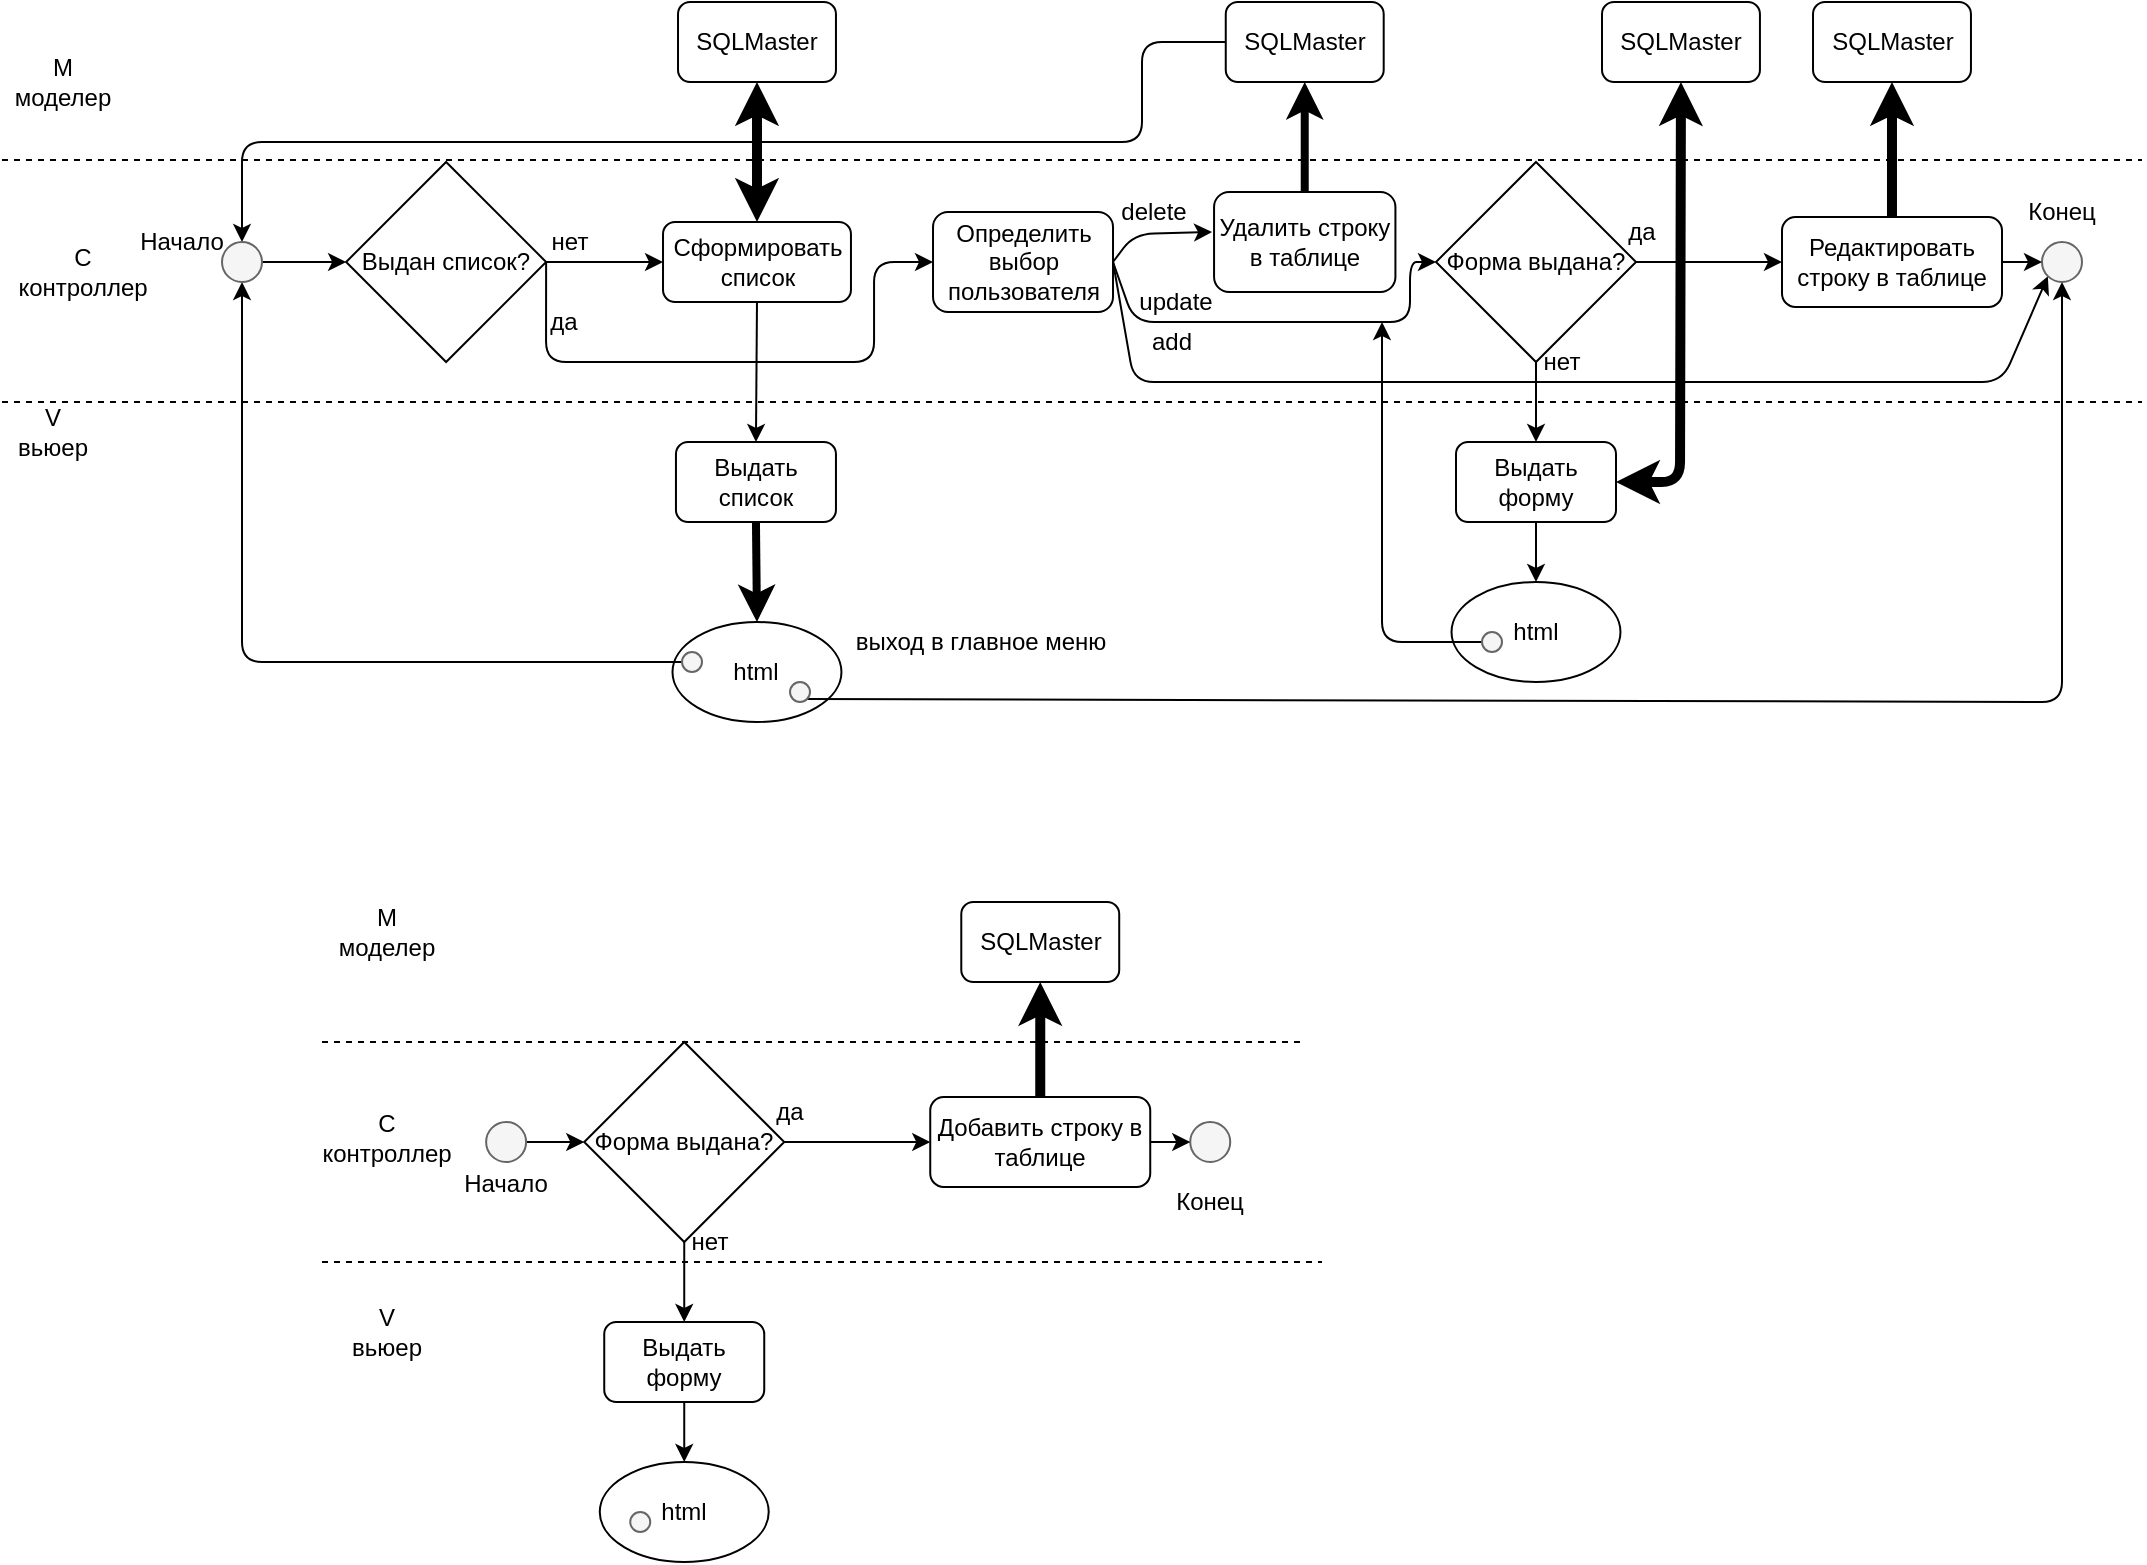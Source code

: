 <mxfile version="13.7.9" type="device"><diagram id="Jq4DVfNIfPpzleqRp5oh" name="Страница 1"><mxGraphModel dx="981" dy="567" grid="1" gridSize="10" guides="1" tooltips="1" connect="1" arrows="1" fold="1" page="1" pageScale="1" pageWidth="827" pageHeight="1169" math="0" shadow="0"><root><mxCell id="0"/><mxCell id="1" parent="0"/><mxCell id="s0iii0x9z_hxvpVI4l7X-1" value="Выдан список?" style="rhombus;whiteSpace=wrap;html=1;" parent="1" vertex="1"><mxGeometry x="182.06" y="110" width="100" height="100" as="geometry"/></mxCell><mxCell id="s0iii0x9z_hxvpVI4l7X-2" value="" style="endArrow=classic;html=1;exitX=1;exitY=0.5;exitDx=0;exitDy=0;entryX=0;entryY=0.5;entryDx=0;entryDy=0;" parent="1" source="s0iii0x9z_hxvpVI4l7X-1" target="s0iii0x9z_hxvpVI4l7X-3" edge="1"><mxGeometry width="50" height="50" relative="1" as="geometry"><mxPoint x="362.06" y="90" as="sourcePoint"/><mxPoint x="322.06" y="160" as="targetPoint"/></mxGeometry></mxCell><mxCell id="s0iii0x9z_hxvpVI4l7X-3" value="Сформировать список" style="rounded=1;whiteSpace=wrap;html=1;" parent="1" vertex="1"><mxGeometry x="340.51" y="140" width="93.97" height="40" as="geometry"/></mxCell><mxCell id="s0iii0x9z_hxvpVI4l7X-4" value="SQLMaster" style="rounded=1;whiteSpace=wrap;html=1;" parent="1" vertex="1"><mxGeometry x="348.01" y="30" width="78.97" height="40" as="geometry"/></mxCell><mxCell id="s0iii0x9z_hxvpVI4l7X-5" value="Выдать список" style="rounded=1;whiteSpace=wrap;html=1;" parent="1" vertex="1"><mxGeometry x="346.98" y="250" width="80" height="40" as="geometry"/></mxCell><mxCell id="s0iii0x9z_hxvpVI4l7X-6" value="" style="endArrow=classic;html=1;exitX=0.5;exitY=1;exitDx=0;exitDy=0;entryX=0.5;entryY=0;entryDx=0;entryDy=0;strokeWidth=1;" parent="1" source="s0iii0x9z_hxvpVI4l7X-3" target="s0iii0x9z_hxvpVI4l7X-5" edge="1"><mxGeometry width="50" height="50" relative="1" as="geometry"><mxPoint x="252.06" y="90" as="sourcePoint"/><mxPoint x="302.06" y="40" as="targetPoint"/></mxGeometry></mxCell><mxCell id="s0iii0x9z_hxvpVI4l7X-7" value="да" style="text;html=1;strokeColor=none;fillColor=none;align=center;verticalAlign=middle;whiteSpace=wrap;rounded=0;" parent="1" vertex="1"><mxGeometry x="273.53" y="180" width="33.97" height="20" as="geometry"/></mxCell><mxCell id="s0iii0x9z_hxvpVI4l7X-8" value="нет" style="text;html=1;strokeColor=none;fillColor=none;align=center;verticalAlign=middle;whiteSpace=wrap;rounded=0;" parent="1" vertex="1"><mxGeometry x="273.53" y="140" width="40" height="20" as="geometry"/></mxCell><mxCell id="s0iii0x9z_hxvpVI4l7X-10" value="" style="endArrow=classic;html=1;exitX=1;exitY=0.5;exitDx=0;exitDy=0;entryX=0;entryY=0.5;entryDx=0;entryDy=0;" parent="1" source="s0iii0x9z_hxvpVI4l7X-35" target="s0iii0x9z_hxvpVI4l7X-1" edge="1"><mxGeometry width="50" height="50" relative="1" as="geometry"><mxPoint x="152.06" y="160.0" as="sourcePoint"/><mxPoint x="482.06" y="40" as="targetPoint"/></mxGeometry></mxCell><mxCell id="s0iii0x9z_hxvpVI4l7X-11" value="" style="endArrow=none;dashed=1;html=1;strokeWidth=1;" parent="1" edge="1"><mxGeometry width="50" height="50" relative="1" as="geometry"><mxPoint x="10" y="230" as="sourcePoint"/><mxPoint x="1080" y="230" as="targetPoint"/></mxGeometry></mxCell><mxCell id="s0iii0x9z_hxvpVI4l7X-12" value="html" style="ellipse;whiteSpace=wrap;html=1;" parent="1" vertex="1"><mxGeometry x="345.25" y="340" width="84.48" height="50" as="geometry"/></mxCell><mxCell id="s0iii0x9z_hxvpVI4l7X-13" value="" style="endArrow=classic;html=1;strokeWidth=4;exitX=0.5;exitY=1;exitDx=0;exitDy=0;entryX=0.5;entryY=0;entryDx=0;entryDy=0;" parent="1" source="s0iii0x9z_hxvpVI4l7X-5" target="s0iii0x9z_hxvpVI4l7X-12" edge="1"><mxGeometry width="50" height="50" relative="1" as="geometry"><mxPoint x="212.06" y="290" as="sourcePoint"/><mxPoint x="262.06" y="240" as="targetPoint"/></mxGeometry></mxCell><mxCell id="s0iii0x9z_hxvpVI4l7X-15" value="" style="endArrow=classic;html=1;strokeWidth=1;exitX=0.134;exitY=0.4;exitDx=0;exitDy=0;exitPerimeter=0;entryX=0.5;entryY=1;entryDx=0;entryDy=0;" parent="1" source="s0iii0x9z_hxvpVI4l7X-12" target="s0iii0x9z_hxvpVI4l7X-35" edge="1"><mxGeometry width="50" height="50" relative="1" as="geometry"><mxPoint x="212.06" y="230" as="sourcePoint"/><mxPoint x="166.03" y="160" as="targetPoint"/><Array as="points"><mxPoint x="130" y="360"/></Array></mxGeometry></mxCell><mxCell id="s0iii0x9z_hxvpVI4l7X-16" value="выход в главное меню" style="text;html=1;strokeColor=none;fillColor=none;align=center;verticalAlign=middle;whiteSpace=wrap;rounded=0;" parent="1" vertex="1"><mxGeometry x="429.48" y="340" width="140.52" height="20" as="geometry"/></mxCell><mxCell id="s0iii0x9z_hxvpVI4l7X-17" value="" style="endArrow=none;dashed=1;html=1;strokeWidth=1;" parent="1" edge="1"><mxGeometry width="50" height="50" relative="1" as="geometry"><mxPoint x="10" y="109" as="sourcePoint"/><mxPoint x="1080" y="109" as="targetPoint"/></mxGeometry></mxCell><mxCell id="s0iii0x9z_hxvpVI4l7X-18" value="" style="endArrow=classic;startArrow=classic;html=1;strokeWidth=5;exitX=0.5;exitY=1;exitDx=0;exitDy=0;entryX=0.5;entryY=0;entryDx=0;entryDy=0;" parent="1" source="s0iii0x9z_hxvpVI4l7X-4" target="s0iii0x9z_hxvpVI4l7X-3" edge="1"><mxGeometry width="50" height="50" relative="1" as="geometry"><mxPoint x="476.03" y="270" as="sourcePoint"/><mxPoint x="526.03" y="220" as="targetPoint"/></mxGeometry></mxCell><mxCell id="s0iii0x9z_hxvpVI4l7X-19" value="" style="endArrow=classic;html=1;strokeWidth=1;exitX=1;exitY=0.5;exitDx=0;exitDy=0;entryX=0;entryY=0.5;entryDx=0;entryDy=0;" parent="1" source="s0iii0x9z_hxvpVI4l7X-1" target="s0iii0x9z_hxvpVI4l7X-20" edge="1"><mxGeometry width="50" height="50" relative="1" as="geometry"><mxPoint x="286.03" y="180" as="sourcePoint"/><mxPoint x="476.03" y="210" as="targetPoint"/><Array as="points"><mxPoint x="282.03" y="210"/><mxPoint x="446.03" y="210"/><mxPoint x="446.03" y="160"/></Array></mxGeometry></mxCell><mxCell id="s0iii0x9z_hxvpVI4l7X-20" value="Определить выбор пользователя" style="rounded=1;whiteSpace=wrap;html=1;" parent="1" vertex="1"><mxGeometry x="475.51" y="135" width="90" height="50" as="geometry"/></mxCell><mxCell id="s0iii0x9z_hxvpVI4l7X-21" value="" style="endArrow=classic;html=1;strokeWidth=1;entryX=0.5;entryY=1;entryDx=0;entryDy=0;exitX=1;exitY=1;exitDx=0;exitDy=0;" parent="1" source="xYwl-XvYb1fBMgFuVUiD-18" target="xYwl-XvYb1fBMgFuVUiD-13" edge="1"><mxGeometry width="50" height="50" relative="1" as="geometry"><mxPoint x="440" y="380" as="sourcePoint"/><mxPoint x="925" y="216" as="targetPoint"/><Array as="points"><mxPoint x="1040" y="380"/></Array></mxGeometry></mxCell><mxCell id="s0iii0x9z_hxvpVI4l7X-22" value="" style="endArrow=classic;html=1;strokeWidth=1;exitX=1;exitY=0.5;exitDx=0;exitDy=0;" parent="1" source="s0iii0x9z_hxvpVI4l7X-20" edge="1"><mxGeometry width="50" height="50" relative="1" as="geometry"><mxPoint x="436.03" y="220" as="sourcePoint"/><mxPoint x="615.03" y="145" as="targetPoint"/><Array as="points"><mxPoint x="576.03" y="146"/></Array></mxGeometry></mxCell><mxCell id="s0iii0x9z_hxvpVI4l7X-23" value="Удалить строку в таблице" style="rounded=1;whiteSpace=wrap;html=1;" parent="1" vertex="1"><mxGeometry x="616.03" y="125" width="90.68" height="50" as="geometry"/></mxCell><mxCell id="s0iii0x9z_hxvpVI4l7X-24" value="SQLMaster" style="rounded=1;whiteSpace=wrap;html=1;" parent="1" vertex="1"><mxGeometry x="621.88" y="30" width="78.97" height="40" as="geometry"/></mxCell><mxCell id="s0iii0x9z_hxvpVI4l7X-25" value="" style="endArrow=classic;html=1;strokeWidth=4;entryX=0.5;entryY=1;entryDx=0;entryDy=0;" parent="1" source="s0iii0x9z_hxvpVI4l7X-23" target="s0iii0x9z_hxvpVI4l7X-24" edge="1"><mxGeometry width="50" height="50" relative="1" as="geometry"><mxPoint x="436.03" y="220" as="sourcePoint"/><mxPoint x="486.03" y="170" as="targetPoint"/></mxGeometry></mxCell><mxCell id="s0iii0x9z_hxvpVI4l7X-26" value="" style="endArrow=classic;html=1;strokeWidth=1;exitX=0;exitY=0.5;exitDx=0;exitDy=0;entryX=0.5;entryY=0;entryDx=0;entryDy=0;" parent="1" source="s0iii0x9z_hxvpVI4l7X-24" target="s0iii0x9z_hxvpVI4l7X-35" edge="1"><mxGeometry width="50" height="50" relative="1" as="geometry"><mxPoint x="436.03" y="220" as="sourcePoint"/><mxPoint x="166.03" y="160" as="targetPoint"/><Array as="points"><mxPoint x="580" y="50"/><mxPoint x="580" y="100"/><mxPoint x="130" y="100"/></Array></mxGeometry></mxCell><mxCell id="s0iii0x9z_hxvpVI4l7X-27" value="" style="endArrow=classic;html=1;strokeWidth=1;exitX=1;exitY=0.5;exitDx=0;exitDy=0;entryX=0;entryY=0.5;entryDx=0;entryDy=0;" parent="1" source="s0iii0x9z_hxvpVI4l7X-20" target="xYwl-XvYb1fBMgFuVUiD-2" edge="1"><mxGeometry width="50" height="50" relative="1" as="geometry"><mxPoint x="436.03" y="220" as="sourcePoint"/><mxPoint x="640" y="190" as="targetPoint"/><Array as="points"><mxPoint x="576.03" y="190"/><mxPoint x="714" y="190"/><mxPoint x="714" y="160"/></Array></mxGeometry></mxCell><mxCell id="s0iii0x9z_hxvpVI4l7X-28" value="delete" style="text;html=1;strokeColor=none;fillColor=none;align=center;verticalAlign=middle;whiteSpace=wrap;rounded=0;" parent="1" vertex="1"><mxGeometry x="565.51" y="125" width="40" height="20" as="geometry"/></mxCell><mxCell id="s0iii0x9z_hxvpVI4l7X-29" value="update" style="text;html=1;strokeColor=none;fillColor=none;align=center;verticalAlign=middle;whiteSpace=wrap;rounded=0;" parent="1" vertex="1"><mxGeometry x="577.06" y="170" width="40" height="20" as="geometry"/></mxCell><mxCell id="s0iii0x9z_hxvpVI4l7X-30" value="add" style="text;html=1;strokeColor=none;fillColor=none;align=center;verticalAlign=middle;whiteSpace=wrap;rounded=0;" parent="1" vertex="1"><mxGeometry x="575" y="190" width="40" height="20" as="geometry"/></mxCell><mxCell id="s0iii0x9z_hxvpVI4l7X-31" value="" style="endArrow=classic;html=1;strokeWidth=1;exitX=1;exitY=0.5;exitDx=0;exitDy=0;entryX=0;entryY=1;entryDx=0;entryDy=0;" parent="1" source="s0iii0x9z_hxvpVI4l7X-20" target="xYwl-XvYb1fBMgFuVUiD-13" edge="1"><mxGeometry width="50" height="50" relative="1" as="geometry"><mxPoint x="436.03" y="220" as="sourcePoint"/><mxPoint x="1020" y="220" as="targetPoint"/><Array as="points"><mxPoint x="576" y="220"/><mxPoint x="1010" y="220"/></Array></mxGeometry></mxCell><mxCell id="s0iii0x9z_hxvpVI4l7X-32" value="M&lt;br&gt;моделер" style="text;html=1;align=center;verticalAlign=middle;resizable=0;points=[];autosize=1;" parent="1" vertex="1"><mxGeometry x="10" y="55" width="60" height="30" as="geometry"/></mxCell><mxCell id="s0iii0x9z_hxvpVI4l7X-33" value="C&lt;br&gt;контроллер" style="text;html=1;align=center;verticalAlign=middle;resizable=0;points=[];autosize=1;" parent="1" vertex="1"><mxGeometry x="10" y="150" width="80" height="30" as="geometry"/></mxCell><mxCell id="s0iii0x9z_hxvpVI4l7X-34" value="V&lt;br&gt;вьюер" style="text;html=1;align=center;verticalAlign=middle;resizable=0;points=[];autosize=1;" parent="1" vertex="1"><mxGeometry x="10" y="230" width="50" height="30" as="geometry"/></mxCell><mxCell id="s0iii0x9z_hxvpVI4l7X-35" value="" style="ellipse;whiteSpace=wrap;html=1;aspect=fixed;fillColor=#f5f5f5;strokeColor=#666666;fontColor=#333333;" parent="1" vertex="1"><mxGeometry x="120" y="150" width="20" height="20" as="geometry"/></mxCell><mxCell id="xYwl-XvYb1fBMgFuVUiD-2" value="Форма выдана?" style="rhombus;whiteSpace=wrap;html=1;" vertex="1" parent="1"><mxGeometry x="727" y="110" width="100" height="100" as="geometry"/></mxCell><mxCell id="xYwl-XvYb1fBMgFuVUiD-3" value="нет" style="text;html=1;strokeColor=none;fillColor=none;align=center;verticalAlign=middle;whiteSpace=wrap;rounded=0;" vertex="1" parent="1"><mxGeometry x="770" y="200" width="40" height="20" as="geometry"/></mxCell><mxCell id="xYwl-XvYb1fBMgFuVUiD-4" value="" style="endArrow=classic;html=1;exitX=0.5;exitY=1;exitDx=0;exitDy=0;entryX=0.5;entryY=0;entryDx=0;entryDy=0;" edge="1" parent="1" source="xYwl-XvYb1fBMgFuVUiD-2" target="xYwl-XvYb1fBMgFuVUiD-6"><mxGeometry width="50" height="50" relative="1" as="geometry"><mxPoint x="460" y="250" as="sourcePoint"/><mxPoint x="777" y="240" as="targetPoint"/></mxGeometry></mxCell><mxCell id="xYwl-XvYb1fBMgFuVUiD-5" value="html" style="ellipse;whiteSpace=wrap;html=1;" vertex="1" parent="1"><mxGeometry x="734.76" y="320" width="84.48" height="50" as="geometry"/></mxCell><mxCell id="xYwl-XvYb1fBMgFuVUiD-6" value="Выдать форму" style="rounded=1;whiteSpace=wrap;html=1;" vertex="1" parent="1"><mxGeometry x="737" y="250" width="80" height="40" as="geometry"/></mxCell><mxCell id="xYwl-XvYb1fBMgFuVUiD-7" value="" style="endArrow=classic;html=1;exitX=0.5;exitY=1;exitDx=0;exitDy=0;entryX=0.5;entryY=0;entryDx=0;entryDy=0;" edge="1" parent="1" source="xYwl-XvYb1fBMgFuVUiD-6" target="xYwl-XvYb1fBMgFuVUiD-5"><mxGeometry width="50" height="50" relative="1" as="geometry"><mxPoint x="460" y="320" as="sourcePoint"/><mxPoint x="510" y="270" as="targetPoint"/></mxGeometry></mxCell><mxCell id="xYwl-XvYb1fBMgFuVUiD-8" value="SQLMaster" style="rounded=1;whiteSpace=wrap;html=1;" vertex="1" parent="1"><mxGeometry x="810" y="30" width="78.97" height="40" as="geometry"/></mxCell><mxCell id="xYwl-XvYb1fBMgFuVUiD-9" value="" style="endArrow=classic;startArrow=classic;html=1;strokeWidth=5;exitX=0.5;exitY=1;exitDx=0;exitDy=0;entryX=1;entryY=0.5;entryDx=0;entryDy=0;" edge="1" parent="1" source="xYwl-XvYb1fBMgFuVUiD-8" target="xYwl-XvYb1fBMgFuVUiD-6"><mxGeometry width="50" height="50" relative="1" as="geometry"><mxPoint x="839.145" y="90" as="sourcePoint"/><mxPoint x="839.145" y="160.0" as="targetPoint"/><Array as="points"><mxPoint x="849" y="270"/></Array></mxGeometry></mxCell><mxCell id="xYwl-XvYb1fBMgFuVUiD-10" value="Начало" style="text;html=1;strokeColor=none;fillColor=none;align=center;verticalAlign=middle;whiteSpace=wrap;rounded=0;" vertex="1" parent="1"><mxGeometry x="80" y="140" width="40" height="20" as="geometry"/></mxCell><mxCell id="xYwl-XvYb1fBMgFuVUiD-13" value="" style="ellipse;whiteSpace=wrap;html=1;aspect=fixed;fillColor=#f5f5f5;strokeColor=#666666;fontColor=#333333;" vertex="1" parent="1"><mxGeometry x="1030" y="150" width="20" height="20" as="geometry"/></mxCell><mxCell id="xYwl-XvYb1fBMgFuVUiD-14" value="Конец" style="text;html=1;strokeColor=none;fillColor=none;align=center;verticalAlign=middle;whiteSpace=wrap;rounded=0;" vertex="1" parent="1"><mxGeometry x="1020" y="125" width="40" height="20" as="geometry"/></mxCell><mxCell id="xYwl-XvYb1fBMgFuVUiD-15" value="" style="endArrow=classic;html=1;exitX=0.18;exitY=0.6;exitDx=0;exitDy=0;exitPerimeter=0;" edge="1" parent="1" source="xYwl-XvYb1fBMgFuVUiD-5"><mxGeometry width="50" height="50" relative="1" as="geometry"><mxPoint x="690" y="360" as="sourcePoint"/><mxPoint x="700" y="190" as="targetPoint"/><Array as="points"><mxPoint x="700" y="350"/></Array></mxGeometry></mxCell><mxCell id="xYwl-XvYb1fBMgFuVUiD-16" value="" style="ellipse;whiteSpace=wrap;html=1;aspect=fixed;fillColor=#f5f5f5;strokeColor=#666666;fontColor=#333333;" vertex="1" parent="1"><mxGeometry x="750" y="345" width="10" height="10" as="geometry"/></mxCell><mxCell id="xYwl-XvYb1fBMgFuVUiD-17" value="" style="ellipse;whiteSpace=wrap;html=1;aspect=fixed;fillColor=#f5f5f5;strokeColor=#666666;fontColor=#333333;" vertex="1" parent="1"><mxGeometry x="350" y="355" width="10" height="10" as="geometry"/></mxCell><mxCell id="xYwl-XvYb1fBMgFuVUiD-18" value="" style="ellipse;whiteSpace=wrap;html=1;aspect=fixed;fillColor=#f5f5f5;strokeColor=#666666;fontColor=#333333;" vertex="1" parent="1"><mxGeometry x="404" y="370" width="10" height="10" as="geometry"/></mxCell><mxCell id="xYwl-XvYb1fBMgFuVUiD-21" value="Редактировать строку в таблице" style="rounded=1;whiteSpace=wrap;html=1;" vertex="1" parent="1"><mxGeometry x="900" y="137.5" width="110" height="45" as="geometry"/></mxCell><mxCell id="xYwl-XvYb1fBMgFuVUiD-22" value="SQLMaster" style="rounded=1;whiteSpace=wrap;html=1;" vertex="1" parent="1"><mxGeometry x="915.51" y="30" width="78.97" height="40" as="geometry"/></mxCell><mxCell id="xYwl-XvYb1fBMgFuVUiD-23" value="" style="endArrow=classic;html=1;exitX=0.5;exitY=0;exitDx=0;exitDy=0;entryX=0.5;entryY=1;entryDx=0;entryDy=0;strokeWidth=5;" edge="1" parent="1" source="xYwl-XvYb1fBMgFuVUiD-21" target="xYwl-XvYb1fBMgFuVUiD-22"><mxGeometry width="50" height="50" relative="1" as="geometry"><mxPoint x="710" y="250" as="sourcePoint"/><mxPoint x="760" y="200" as="targetPoint"/></mxGeometry></mxCell><mxCell id="xYwl-XvYb1fBMgFuVUiD-25" value="да" style="text;html=1;strokeColor=none;fillColor=none;align=center;verticalAlign=middle;whiteSpace=wrap;rounded=0;" vertex="1" parent="1"><mxGeometry x="810" y="135" width="40" height="20" as="geometry"/></mxCell><mxCell id="xYwl-XvYb1fBMgFuVUiD-26" value="" style="endArrow=classic;html=1;strokeWidth=1;exitX=1;exitY=0.5;exitDx=0;exitDy=0;entryX=0;entryY=0.5;entryDx=0;entryDy=0;" edge="1" parent="1" source="xYwl-XvYb1fBMgFuVUiD-2" target="xYwl-XvYb1fBMgFuVUiD-21"><mxGeometry width="50" height="50" relative="1" as="geometry"><mxPoint x="750" y="250" as="sourcePoint"/><mxPoint x="880" y="162" as="targetPoint"/></mxGeometry></mxCell><mxCell id="xYwl-XvYb1fBMgFuVUiD-27" value="" style="endArrow=classic;html=1;strokeWidth=1;entryX=0;entryY=0.5;entryDx=0;entryDy=0;exitX=1;exitY=0.5;exitDx=0;exitDy=0;" edge="1" parent="1" source="xYwl-XvYb1fBMgFuVUiD-21" target="xYwl-XvYb1fBMgFuVUiD-13"><mxGeometry width="50" height="50" relative="1" as="geometry"><mxPoint x="670" y="250" as="sourcePoint"/><mxPoint x="720" y="200" as="targetPoint"/></mxGeometry></mxCell><mxCell id="xYwl-XvYb1fBMgFuVUiD-38" value="Форма выдана?" style="rhombus;whiteSpace=wrap;html=1;" vertex="1" parent="1"><mxGeometry x="301.12" y="550" width="100" height="100" as="geometry"/></mxCell><mxCell id="xYwl-XvYb1fBMgFuVUiD-39" value="нет" style="text;html=1;strokeColor=none;fillColor=none;align=center;verticalAlign=middle;whiteSpace=wrap;rounded=0;" vertex="1" parent="1"><mxGeometry x="344.12" y="640" width="40" height="20" as="geometry"/></mxCell><mxCell id="xYwl-XvYb1fBMgFuVUiD-40" value="" style="endArrow=classic;html=1;exitX=0.5;exitY=1;exitDx=0;exitDy=0;entryX=0.5;entryY=0;entryDx=0;entryDy=0;" edge="1" parent="1" source="xYwl-XvYb1fBMgFuVUiD-38" target="xYwl-XvYb1fBMgFuVUiD-42"><mxGeometry width="50" height="50" relative="1" as="geometry"><mxPoint x="34.12" y="690" as="sourcePoint"/><mxPoint x="351.12" y="680" as="targetPoint"/></mxGeometry></mxCell><mxCell id="xYwl-XvYb1fBMgFuVUiD-41" value="html" style="ellipse;whiteSpace=wrap;html=1;" vertex="1" parent="1"><mxGeometry x="308.88" y="760" width="84.48" height="50" as="geometry"/></mxCell><mxCell id="xYwl-XvYb1fBMgFuVUiD-42" value="Выдать форму" style="rounded=1;whiteSpace=wrap;html=1;" vertex="1" parent="1"><mxGeometry x="311.12" y="690" width="80" height="40" as="geometry"/></mxCell><mxCell id="xYwl-XvYb1fBMgFuVUiD-43" value="" style="endArrow=classic;html=1;exitX=0.5;exitY=1;exitDx=0;exitDy=0;entryX=0.5;entryY=0;entryDx=0;entryDy=0;" edge="1" parent="1" source="xYwl-XvYb1fBMgFuVUiD-42" target="xYwl-XvYb1fBMgFuVUiD-41"><mxGeometry width="50" height="50" relative="1" as="geometry"><mxPoint x="34.12" y="760" as="sourcePoint"/><mxPoint x="84.12" y="710" as="targetPoint"/></mxGeometry></mxCell><mxCell id="xYwl-XvYb1fBMgFuVUiD-46" value="" style="ellipse;whiteSpace=wrap;html=1;aspect=fixed;fillColor=#f5f5f5;strokeColor=#666666;fontColor=#333333;" vertex="1" parent="1"><mxGeometry x="604.12" y="590" width="20" height="20" as="geometry"/></mxCell><mxCell id="xYwl-XvYb1fBMgFuVUiD-47" value="Конец" style="text;html=1;strokeColor=none;fillColor=none;align=center;verticalAlign=middle;whiteSpace=wrap;rounded=0;" vertex="1" parent="1"><mxGeometry x="594.12" y="620" width="40" height="20" as="geometry"/></mxCell><mxCell id="xYwl-XvYb1fBMgFuVUiD-48" value="" style="ellipse;whiteSpace=wrap;html=1;aspect=fixed;fillColor=#f5f5f5;strokeColor=#666666;fontColor=#333333;" vertex="1" parent="1"><mxGeometry x="324.12" y="785" width="10" height="10" as="geometry"/></mxCell><mxCell id="xYwl-XvYb1fBMgFuVUiD-49" value="Добавить строку в таблице" style="rounded=1;whiteSpace=wrap;html=1;" vertex="1" parent="1"><mxGeometry x="474.12" y="577.5" width="110" height="45" as="geometry"/></mxCell><mxCell id="xYwl-XvYb1fBMgFuVUiD-50" value="SQLMaster" style="rounded=1;whiteSpace=wrap;html=1;" vertex="1" parent="1"><mxGeometry x="489.64" y="480" width="78.97" height="40" as="geometry"/></mxCell><mxCell id="xYwl-XvYb1fBMgFuVUiD-51" value="" style="endArrow=classic;html=1;exitX=0.5;exitY=0;exitDx=0;exitDy=0;entryX=0.5;entryY=1;entryDx=0;entryDy=0;strokeWidth=5;" edge="1" parent="1" source="xYwl-XvYb1fBMgFuVUiD-49" target="xYwl-XvYb1fBMgFuVUiD-50"><mxGeometry width="50" height="50" relative="1" as="geometry"><mxPoint x="284.12" y="690" as="sourcePoint"/><mxPoint x="334.12" y="640" as="targetPoint"/></mxGeometry></mxCell><mxCell id="xYwl-XvYb1fBMgFuVUiD-52" value="да" style="text;html=1;strokeColor=none;fillColor=none;align=center;verticalAlign=middle;whiteSpace=wrap;rounded=0;" vertex="1" parent="1"><mxGeometry x="384.12" y="575" width="40" height="20" as="geometry"/></mxCell><mxCell id="xYwl-XvYb1fBMgFuVUiD-53" value="" style="endArrow=classic;html=1;strokeWidth=1;exitX=1;exitY=0.5;exitDx=0;exitDy=0;entryX=0;entryY=0.5;entryDx=0;entryDy=0;" edge="1" parent="1" source="xYwl-XvYb1fBMgFuVUiD-38" target="xYwl-XvYb1fBMgFuVUiD-49"><mxGeometry width="50" height="50" relative="1" as="geometry"><mxPoint x="324.12" y="690" as="sourcePoint"/><mxPoint x="454.12" y="602" as="targetPoint"/></mxGeometry></mxCell><mxCell id="xYwl-XvYb1fBMgFuVUiD-54" value="" style="endArrow=classic;html=1;strokeWidth=1;entryX=0;entryY=0.5;entryDx=0;entryDy=0;exitX=1;exitY=0.5;exitDx=0;exitDy=0;" edge="1" parent="1" source="xYwl-XvYb1fBMgFuVUiD-49" target="xYwl-XvYb1fBMgFuVUiD-46"><mxGeometry width="50" height="50" relative="1" as="geometry"><mxPoint x="244.12" y="690" as="sourcePoint"/><mxPoint x="294.12" y="640" as="targetPoint"/></mxGeometry></mxCell><mxCell id="xYwl-XvYb1fBMgFuVUiD-55" value="" style="endArrow=classic;html=1;exitX=1;exitY=0.5;exitDx=0;exitDy=0;entryX=0;entryY=0.5;entryDx=0;entryDy=0;" edge="1" parent="1" source="xYwl-XvYb1fBMgFuVUiD-59" target="xYwl-XvYb1fBMgFuVUiD-38"><mxGeometry width="50" height="50" relative="1" as="geometry"><mxPoint x="252.06" y="602.5" as="sourcePoint"/><mxPoint x="282.06" y="602.5" as="targetPoint"/></mxGeometry></mxCell><mxCell id="xYwl-XvYb1fBMgFuVUiD-56" value="M&lt;br&gt;моделер" style="text;html=1;align=center;verticalAlign=middle;resizable=0;points=[];autosize=1;" vertex="1" parent="1"><mxGeometry x="172.06" y="480" width="60" height="30" as="geometry"/></mxCell><mxCell id="xYwl-XvYb1fBMgFuVUiD-57" value="C&lt;br&gt;контроллер" style="text;html=1;align=center;verticalAlign=middle;resizable=0;points=[];autosize=1;" vertex="1" parent="1"><mxGeometry x="162.06" y="582.5" width="80" height="30" as="geometry"/></mxCell><mxCell id="xYwl-XvYb1fBMgFuVUiD-58" value="V&lt;br&gt;вьюер" style="text;html=1;align=center;verticalAlign=middle;resizable=0;points=[];autosize=1;" vertex="1" parent="1"><mxGeometry x="177.06" y="680" width="50" height="30" as="geometry"/></mxCell><mxCell id="xYwl-XvYb1fBMgFuVUiD-59" value="" style="ellipse;whiteSpace=wrap;html=1;aspect=fixed;fillColor=#f5f5f5;strokeColor=#666666;fontColor=#333333;" vertex="1" parent="1"><mxGeometry x="252.06" y="590" width="20" height="20" as="geometry"/></mxCell><mxCell id="xYwl-XvYb1fBMgFuVUiD-60" value="Начало" style="text;html=1;strokeColor=none;fillColor=none;align=center;verticalAlign=middle;whiteSpace=wrap;rounded=0;" vertex="1" parent="1"><mxGeometry x="242.06" y="610" width="40" height="22.5" as="geometry"/></mxCell><mxCell id="xYwl-XvYb1fBMgFuVUiD-61" value="" style="endArrow=none;dashed=1;html=1;strokeWidth=1;" edge="1" parent="1"><mxGeometry width="50" height="50" relative="1" as="geometry"><mxPoint x="170" y="550" as="sourcePoint"/><mxPoint x="660" y="550" as="targetPoint"/></mxGeometry></mxCell><mxCell id="xYwl-XvYb1fBMgFuVUiD-62" value="" style="endArrow=none;dashed=1;html=1;strokeWidth=1;" edge="1" parent="1"><mxGeometry width="50" height="50" relative="1" as="geometry"><mxPoint x="170" y="660" as="sourcePoint"/><mxPoint x="670" y="660" as="targetPoint"/></mxGeometry></mxCell></root></mxGraphModel></diagram></mxfile>